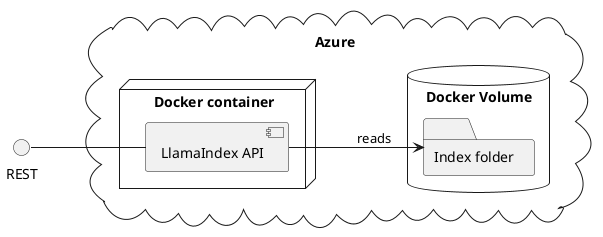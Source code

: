 @startuml deployment
left to right direction
interface REST

cloud Azure {
    node docker as "Docker container" {
        component "LlamaIndex API" as api
    }
    database volume as "Docker Volume" {
        folder Container as "Index folder"
    }
}

REST -- api
api --> Container : reads
@enduml
